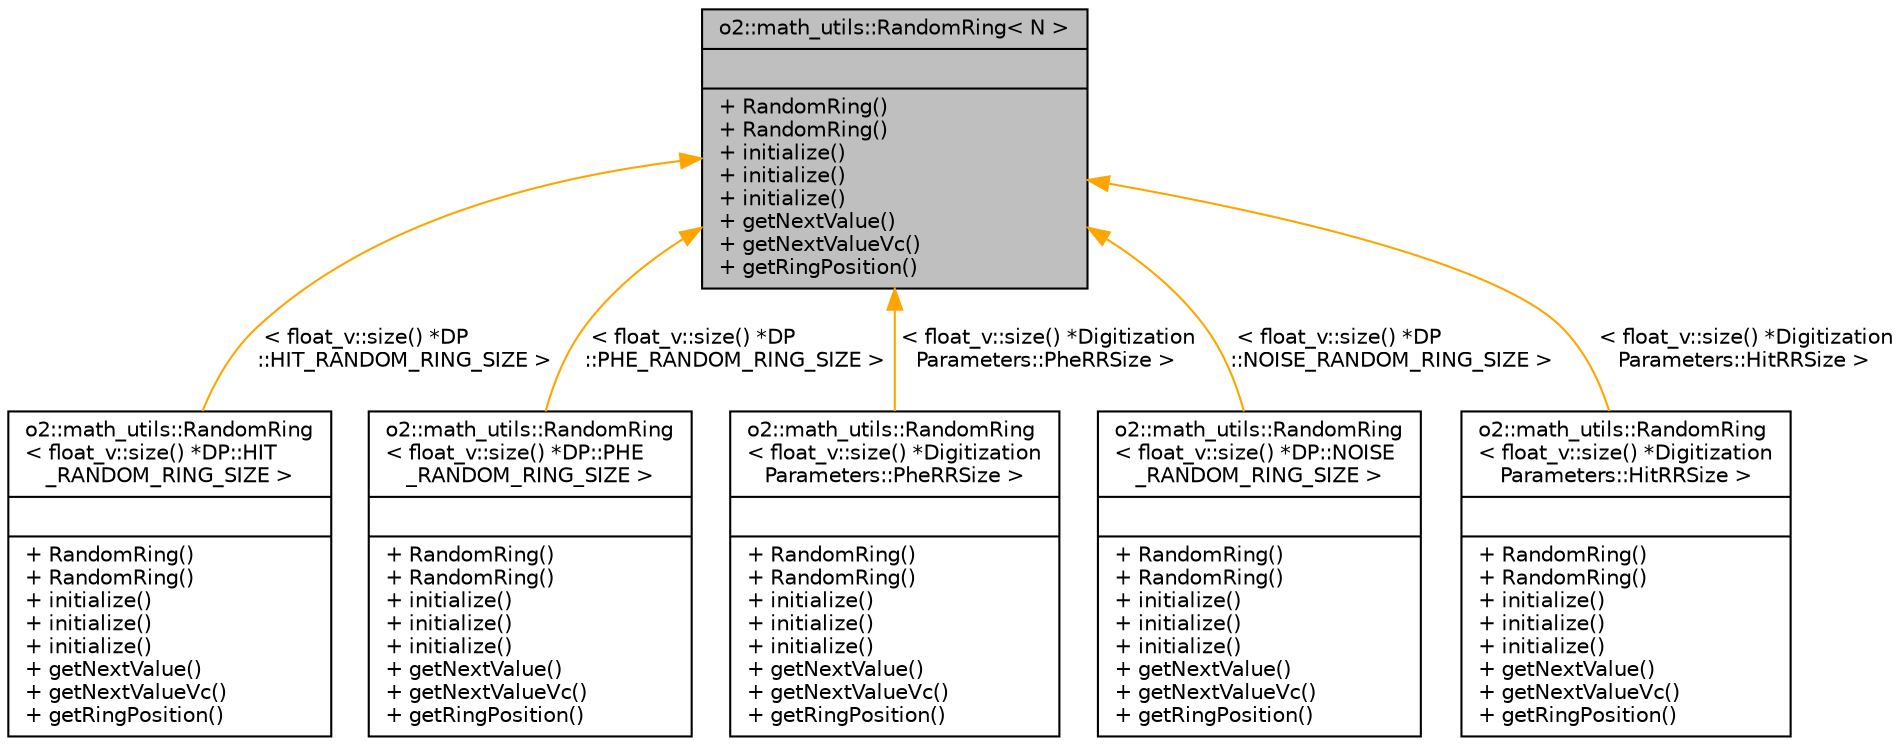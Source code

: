 digraph "o2::math_utils::RandomRing&lt; N &gt;"
{
 // INTERACTIVE_SVG=YES
  bgcolor="transparent";
  edge [fontname="Helvetica",fontsize="10",labelfontname="Helvetica",labelfontsize="10"];
  node [fontname="Helvetica",fontsize="10",shape=record];
  Node0 [label="{o2::math_utils::RandomRing\< N \>\n||+ RandomRing()\l+ RandomRing()\l+ initialize()\l+ initialize()\l+ initialize()\l+ getNextValue()\l+ getNextValueVc()\l+ getRingPosition()\l}",height=0.2,width=0.4,color="black", fillcolor="grey75", style="filled", fontcolor="black"];
  Node0 -> Node1 [dir="back",color="orange",fontsize="10",style="solid",label=" \< float_v::size() *DP\l::HIT_RANDOM_RING_SIZE \>" ,fontname="Helvetica"];
  Node1 [label="{o2::math_utils::RandomRing\l\< float_v::size() *DP::HIT\l_RANDOM_RING_SIZE \>\n||+ RandomRing()\l+ RandomRing()\l+ initialize()\l+ initialize()\l+ initialize()\l+ getNextValue()\l+ getNextValueVc()\l+ getRingPosition()\l}",height=0.2,width=0.4,color="black",URL="$dc/dfc/classo2_1_1math__utils_1_1RandomRing.html"];
  Node0 -> Node2 [dir="back",color="orange",fontsize="10",style="solid",label=" \< float_v::size() *DP\l::PHE_RANDOM_RING_SIZE \>" ,fontname="Helvetica"];
  Node2 [label="{o2::math_utils::RandomRing\l\< float_v::size() *DP::PHE\l_RANDOM_RING_SIZE \>\n||+ RandomRing()\l+ RandomRing()\l+ initialize()\l+ initialize()\l+ initialize()\l+ getNextValue()\l+ getNextValueVc()\l+ getRingPosition()\l}",height=0.2,width=0.4,color="black",URL="$dc/dfc/classo2_1_1math__utils_1_1RandomRing.html"];
  Node0 -> Node3 [dir="back",color="orange",fontsize="10",style="solid",label=" \< float_v::size() *Digitization\lParameters::PheRRSize \>" ,fontname="Helvetica"];
  Node3 [label="{o2::math_utils::RandomRing\l\< float_v::size() *Digitization\lParameters::PheRRSize \>\n||+ RandomRing()\l+ RandomRing()\l+ initialize()\l+ initialize()\l+ initialize()\l+ getNextValue()\l+ getNextValueVc()\l+ getRingPosition()\l}",height=0.2,width=0.4,color="black",URL="$dc/dfc/classo2_1_1math__utils_1_1RandomRing.html"];
  Node0 -> Node4 [dir="back",color="orange",fontsize="10",style="solid",label=" \< float_v::size() *DP\l::NOISE_RANDOM_RING_SIZE \>" ,fontname="Helvetica"];
  Node4 [label="{o2::math_utils::RandomRing\l\< float_v::size() *DP::NOISE\l_RANDOM_RING_SIZE \>\n||+ RandomRing()\l+ RandomRing()\l+ initialize()\l+ initialize()\l+ initialize()\l+ getNextValue()\l+ getNextValueVc()\l+ getRingPosition()\l}",height=0.2,width=0.4,color="black",URL="$dc/dfc/classo2_1_1math__utils_1_1RandomRing.html"];
  Node0 -> Node5 [dir="back",color="orange",fontsize="10",style="solid",label=" \< float_v::size() *Digitization\lParameters::HitRRSize \>" ,fontname="Helvetica"];
  Node5 [label="{o2::math_utils::RandomRing\l\< float_v::size() *Digitization\lParameters::HitRRSize \>\n||+ RandomRing()\l+ RandomRing()\l+ initialize()\l+ initialize()\l+ initialize()\l+ getNextValue()\l+ getNextValueVc()\l+ getRingPosition()\l}",height=0.2,width=0.4,color="black",URL="$dc/dfc/classo2_1_1math__utils_1_1RandomRing.html"];
}
